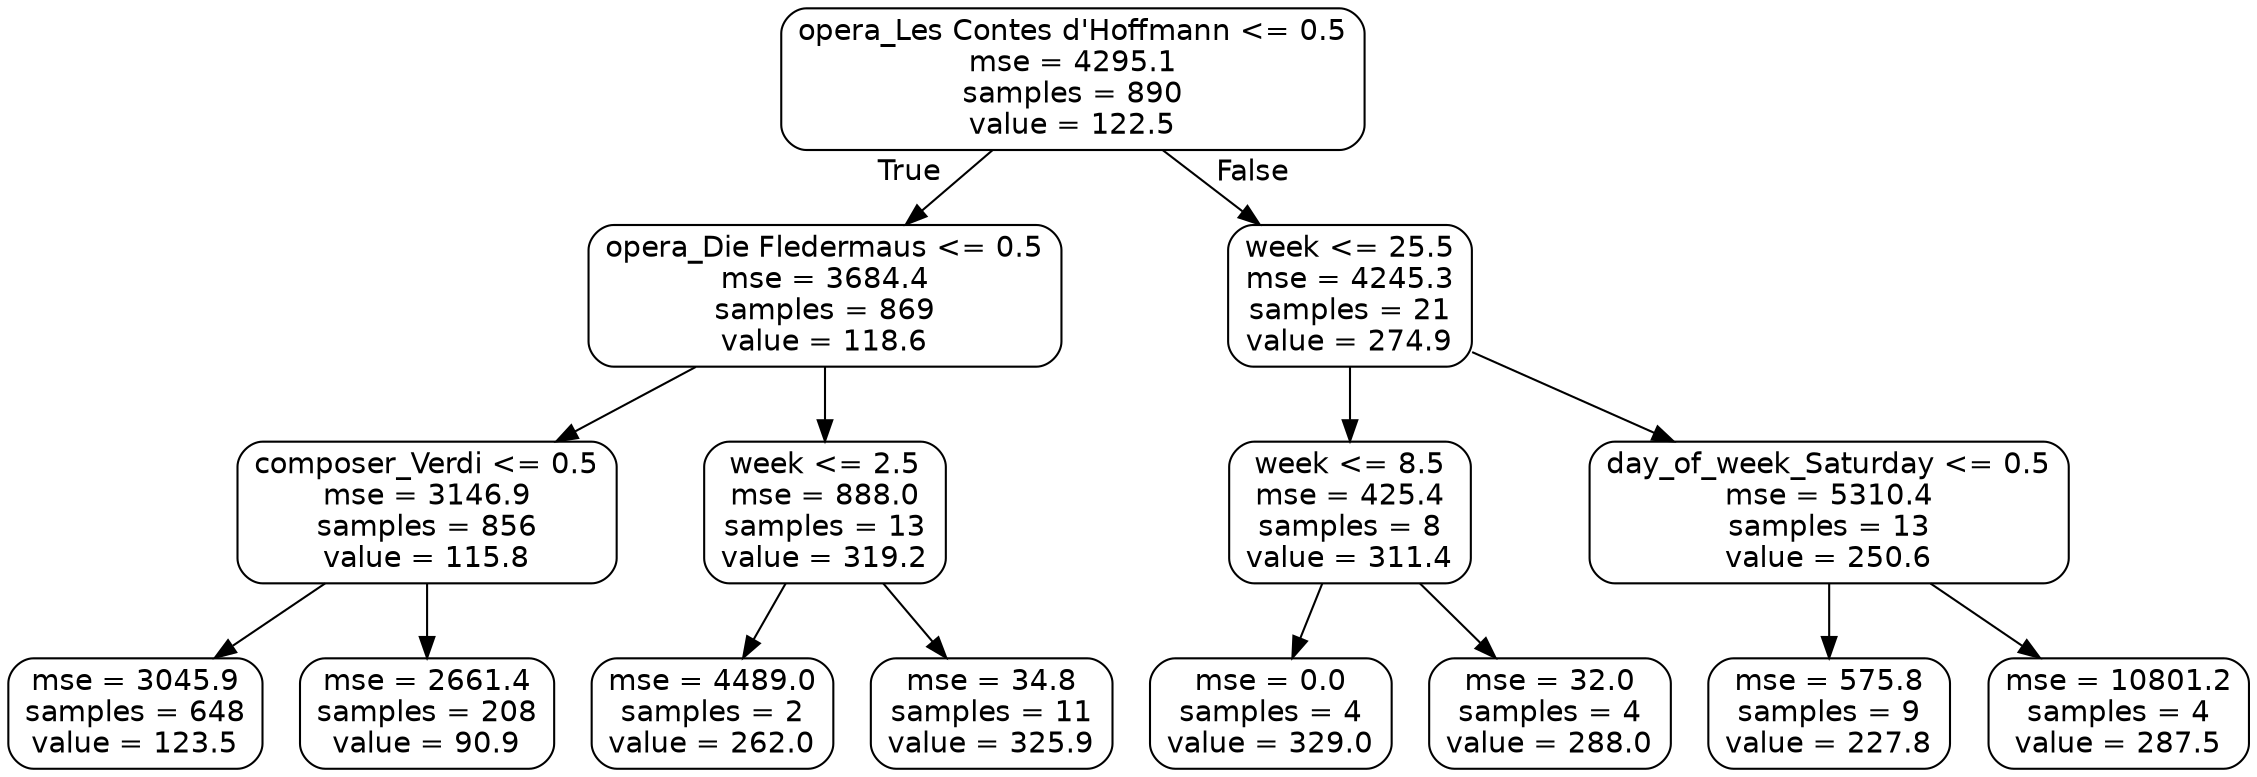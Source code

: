 digraph Tree {
node [shape=box, style="rounded", color="black", fontname=helvetica] ;
edge [fontname=helvetica] ;
0 [label="opera_Les Contes d'Hoffmann <= 0.5\nmse = 4295.1\nsamples = 890\nvalue = 122.5"] ;
1 [label="opera_Die Fledermaus <= 0.5\nmse = 3684.4\nsamples = 869\nvalue = 118.6"] ;
0 -> 1 [labeldistance=2.5, labelangle=45, headlabel="True"] ;
2 [label="composer_Verdi <= 0.5\nmse = 3146.9\nsamples = 856\nvalue = 115.8"] ;
1 -> 2 ;
3 [label="mse = 3045.9\nsamples = 648\nvalue = 123.5"] ;
2 -> 3 ;
4 [label="mse = 2661.4\nsamples = 208\nvalue = 90.9"] ;
2 -> 4 ;
5 [label="week <= 2.5\nmse = 888.0\nsamples = 13\nvalue = 319.2"] ;
1 -> 5 ;
6 [label="mse = 4489.0\nsamples = 2\nvalue = 262.0"] ;
5 -> 6 ;
7 [label="mse = 34.8\nsamples = 11\nvalue = 325.9"] ;
5 -> 7 ;
8 [label="week <= 25.5\nmse = 4245.3\nsamples = 21\nvalue = 274.9"] ;
0 -> 8 [labeldistance=2.5, labelangle=-45, headlabel="False"] ;
9 [label="week <= 8.5\nmse = 425.4\nsamples = 8\nvalue = 311.4"] ;
8 -> 9 ;
10 [label="mse = 0.0\nsamples = 4\nvalue = 329.0"] ;
9 -> 10 ;
11 [label="mse = 32.0\nsamples = 4\nvalue = 288.0"] ;
9 -> 11 ;
12 [label="day_of_week_Saturday <= 0.5\nmse = 5310.4\nsamples = 13\nvalue = 250.6"] ;
8 -> 12 ;
13 [label="mse = 575.8\nsamples = 9\nvalue = 227.8"] ;
12 -> 13 ;
14 [label="mse = 10801.2\nsamples = 4\nvalue = 287.5"] ;
12 -> 14 ;
}